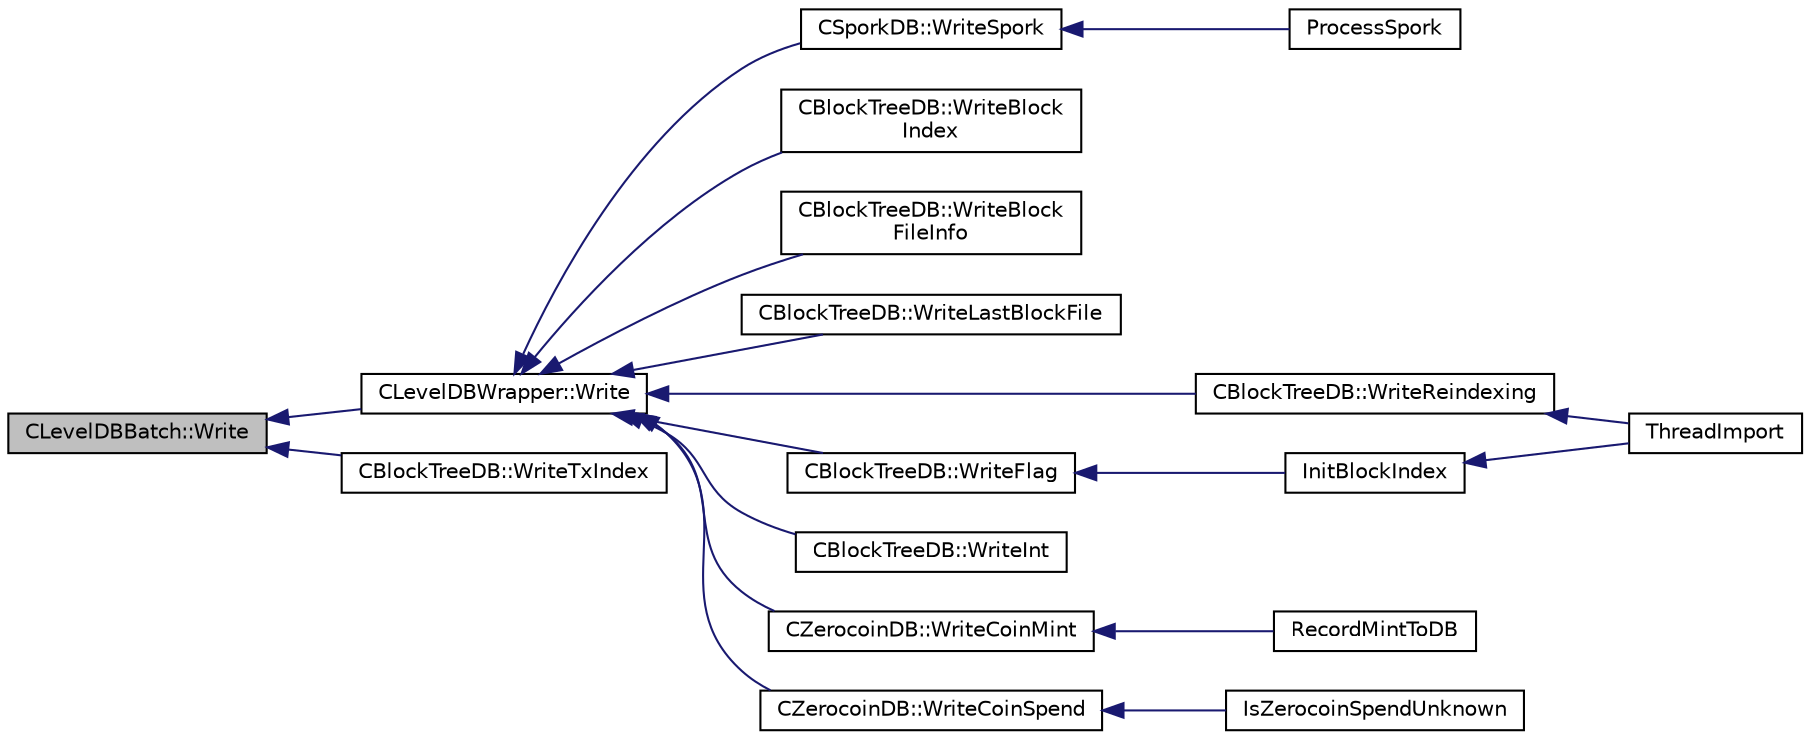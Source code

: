 digraph "CLevelDBBatch::Write"
{
  edge [fontname="Helvetica",fontsize="10",labelfontname="Helvetica",labelfontsize="10"];
  node [fontname="Helvetica",fontsize="10",shape=record];
  rankdir="LR";
  Node18 [label="CLevelDBBatch::Write",height=0.2,width=0.4,color="black", fillcolor="grey75", style="filled", fontcolor="black"];
  Node18 -> Node19 [dir="back",color="midnightblue",fontsize="10",style="solid",fontname="Helvetica"];
  Node19 [label="CLevelDBWrapper::Write",height=0.2,width=0.4,color="black", fillcolor="white", style="filled",URL="$class_c_level_d_b_wrapper.html#a740caa1aefbafc888838ea7f70dc31f4"];
  Node19 -> Node20 [dir="back",color="midnightblue",fontsize="10",style="solid",fontname="Helvetica"];
  Node20 [label="CSporkDB::WriteSpork",height=0.2,width=0.4,color="black", fillcolor="white", style="filled",URL="$class_c_spork_d_b.html#a642de787a3b991b3ce7d33125ca19828"];
  Node20 -> Node21 [dir="back",color="midnightblue",fontsize="10",style="solid",fontname="Helvetica"];
  Node21 [label="ProcessSpork",height=0.2,width=0.4,color="black", fillcolor="white", style="filled",URL="$spork_8h.html#a3f9c24c1f4c012152fb4422ca981610a"];
  Node19 -> Node22 [dir="back",color="midnightblue",fontsize="10",style="solid",fontname="Helvetica"];
  Node22 [label="CBlockTreeDB::WriteBlock\lIndex",height=0.2,width=0.4,color="black", fillcolor="white", style="filled",URL="$class_c_block_tree_d_b.html#a608a04a08445d95e477cb66889c679d0"];
  Node19 -> Node23 [dir="back",color="midnightblue",fontsize="10",style="solid",fontname="Helvetica"];
  Node23 [label="CBlockTreeDB::WriteBlock\lFileInfo",height=0.2,width=0.4,color="black", fillcolor="white", style="filled",URL="$class_c_block_tree_d_b.html#ae248032ee1f1303dea54a0b36ad84755"];
  Node19 -> Node24 [dir="back",color="midnightblue",fontsize="10",style="solid",fontname="Helvetica"];
  Node24 [label="CBlockTreeDB::WriteLastBlockFile",height=0.2,width=0.4,color="black", fillcolor="white", style="filled",URL="$class_c_block_tree_d_b.html#ae1f4ea54edf05a056d2da00ea90a9394"];
  Node19 -> Node25 [dir="back",color="midnightblue",fontsize="10",style="solid",fontname="Helvetica"];
  Node25 [label="CBlockTreeDB::WriteReindexing",height=0.2,width=0.4,color="black", fillcolor="white", style="filled",URL="$class_c_block_tree_d_b.html#a8fa5d150b98f4fd1aa8cf503eddfccef"];
  Node25 -> Node26 [dir="back",color="midnightblue",fontsize="10",style="solid",fontname="Helvetica"];
  Node26 [label="ThreadImport",height=0.2,width=0.4,color="black", fillcolor="white", style="filled",URL="$init_8cpp.html#a0189c34248cd89bbbe20d4d6045bd7c9"];
  Node19 -> Node27 [dir="back",color="midnightblue",fontsize="10",style="solid",fontname="Helvetica"];
  Node27 [label="CBlockTreeDB::WriteFlag",height=0.2,width=0.4,color="black", fillcolor="white", style="filled",URL="$class_c_block_tree_d_b.html#af2f65b70ac5d8a198d4f29a7e909c08a"];
  Node27 -> Node28 [dir="back",color="midnightblue",fontsize="10",style="solid",fontname="Helvetica"];
  Node28 [label="InitBlockIndex",height=0.2,width=0.4,color="black", fillcolor="white", style="filled",URL="$main_8h.html#a92e5e1fcbd56cc44c27d39b64da8a79a",tooltip="Initialize a new block tree database + block data on disk. "];
  Node28 -> Node26 [dir="back",color="midnightblue",fontsize="10",style="solid",fontname="Helvetica"];
  Node19 -> Node29 [dir="back",color="midnightblue",fontsize="10",style="solid",fontname="Helvetica"];
  Node29 [label="CBlockTreeDB::WriteInt",height=0.2,width=0.4,color="black", fillcolor="white", style="filled",URL="$class_c_block_tree_d_b.html#aa2d6d0eae914f49212b8a439f099d331"];
  Node19 -> Node30 [dir="back",color="midnightblue",fontsize="10",style="solid",fontname="Helvetica"];
  Node30 [label="CZerocoinDB::WriteCoinMint",height=0.2,width=0.4,color="black", fillcolor="white", style="filled",URL="$class_c_zerocoin_d_b.html#a58b78fd953536c0ad59e5193bcffabe7"];
  Node30 -> Node31 [dir="back",color="midnightblue",fontsize="10",style="solid",fontname="Helvetica"];
  Node31 [label="RecordMintToDB",height=0.2,width=0.4,color="black", fillcolor="white", style="filled",URL="$main_8cpp.html#a75bbd03139d5875f7082461617b46bb4",tooltip="zerocoin transaction checks "];
  Node19 -> Node32 [dir="back",color="midnightblue",fontsize="10",style="solid",fontname="Helvetica"];
  Node32 [label="CZerocoinDB::WriteCoinSpend",height=0.2,width=0.4,color="black", fillcolor="white", style="filled",URL="$class_c_zerocoin_d_b.html#a8beb2643c918d7493f0fa3f773781b21"];
  Node32 -> Node33 [dir="back",color="midnightblue",fontsize="10",style="solid",fontname="Helvetica"];
  Node33 [label="IsZerocoinSpendUnknown",height=0.2,width=0.4,color="black", fillcolor="white", style="filled",URL="$main_8cpp.html#a637dff8c0434cbe7170e3e799d64fad7"];
  Node18 -> Node34 [dir="back",color="midnightblue",fontsize="10",style="solid",fontname="Helvetica"];
  Node34 [label="CBlockTreeDB::WriteTxIndex",height=0.2,width=0.4,color="black", fillcolor="white", style="filled",URL="$class_c_block_tree_d_b.html#a1e03745f9675ad352a1483a0aa7ef308"];
}
